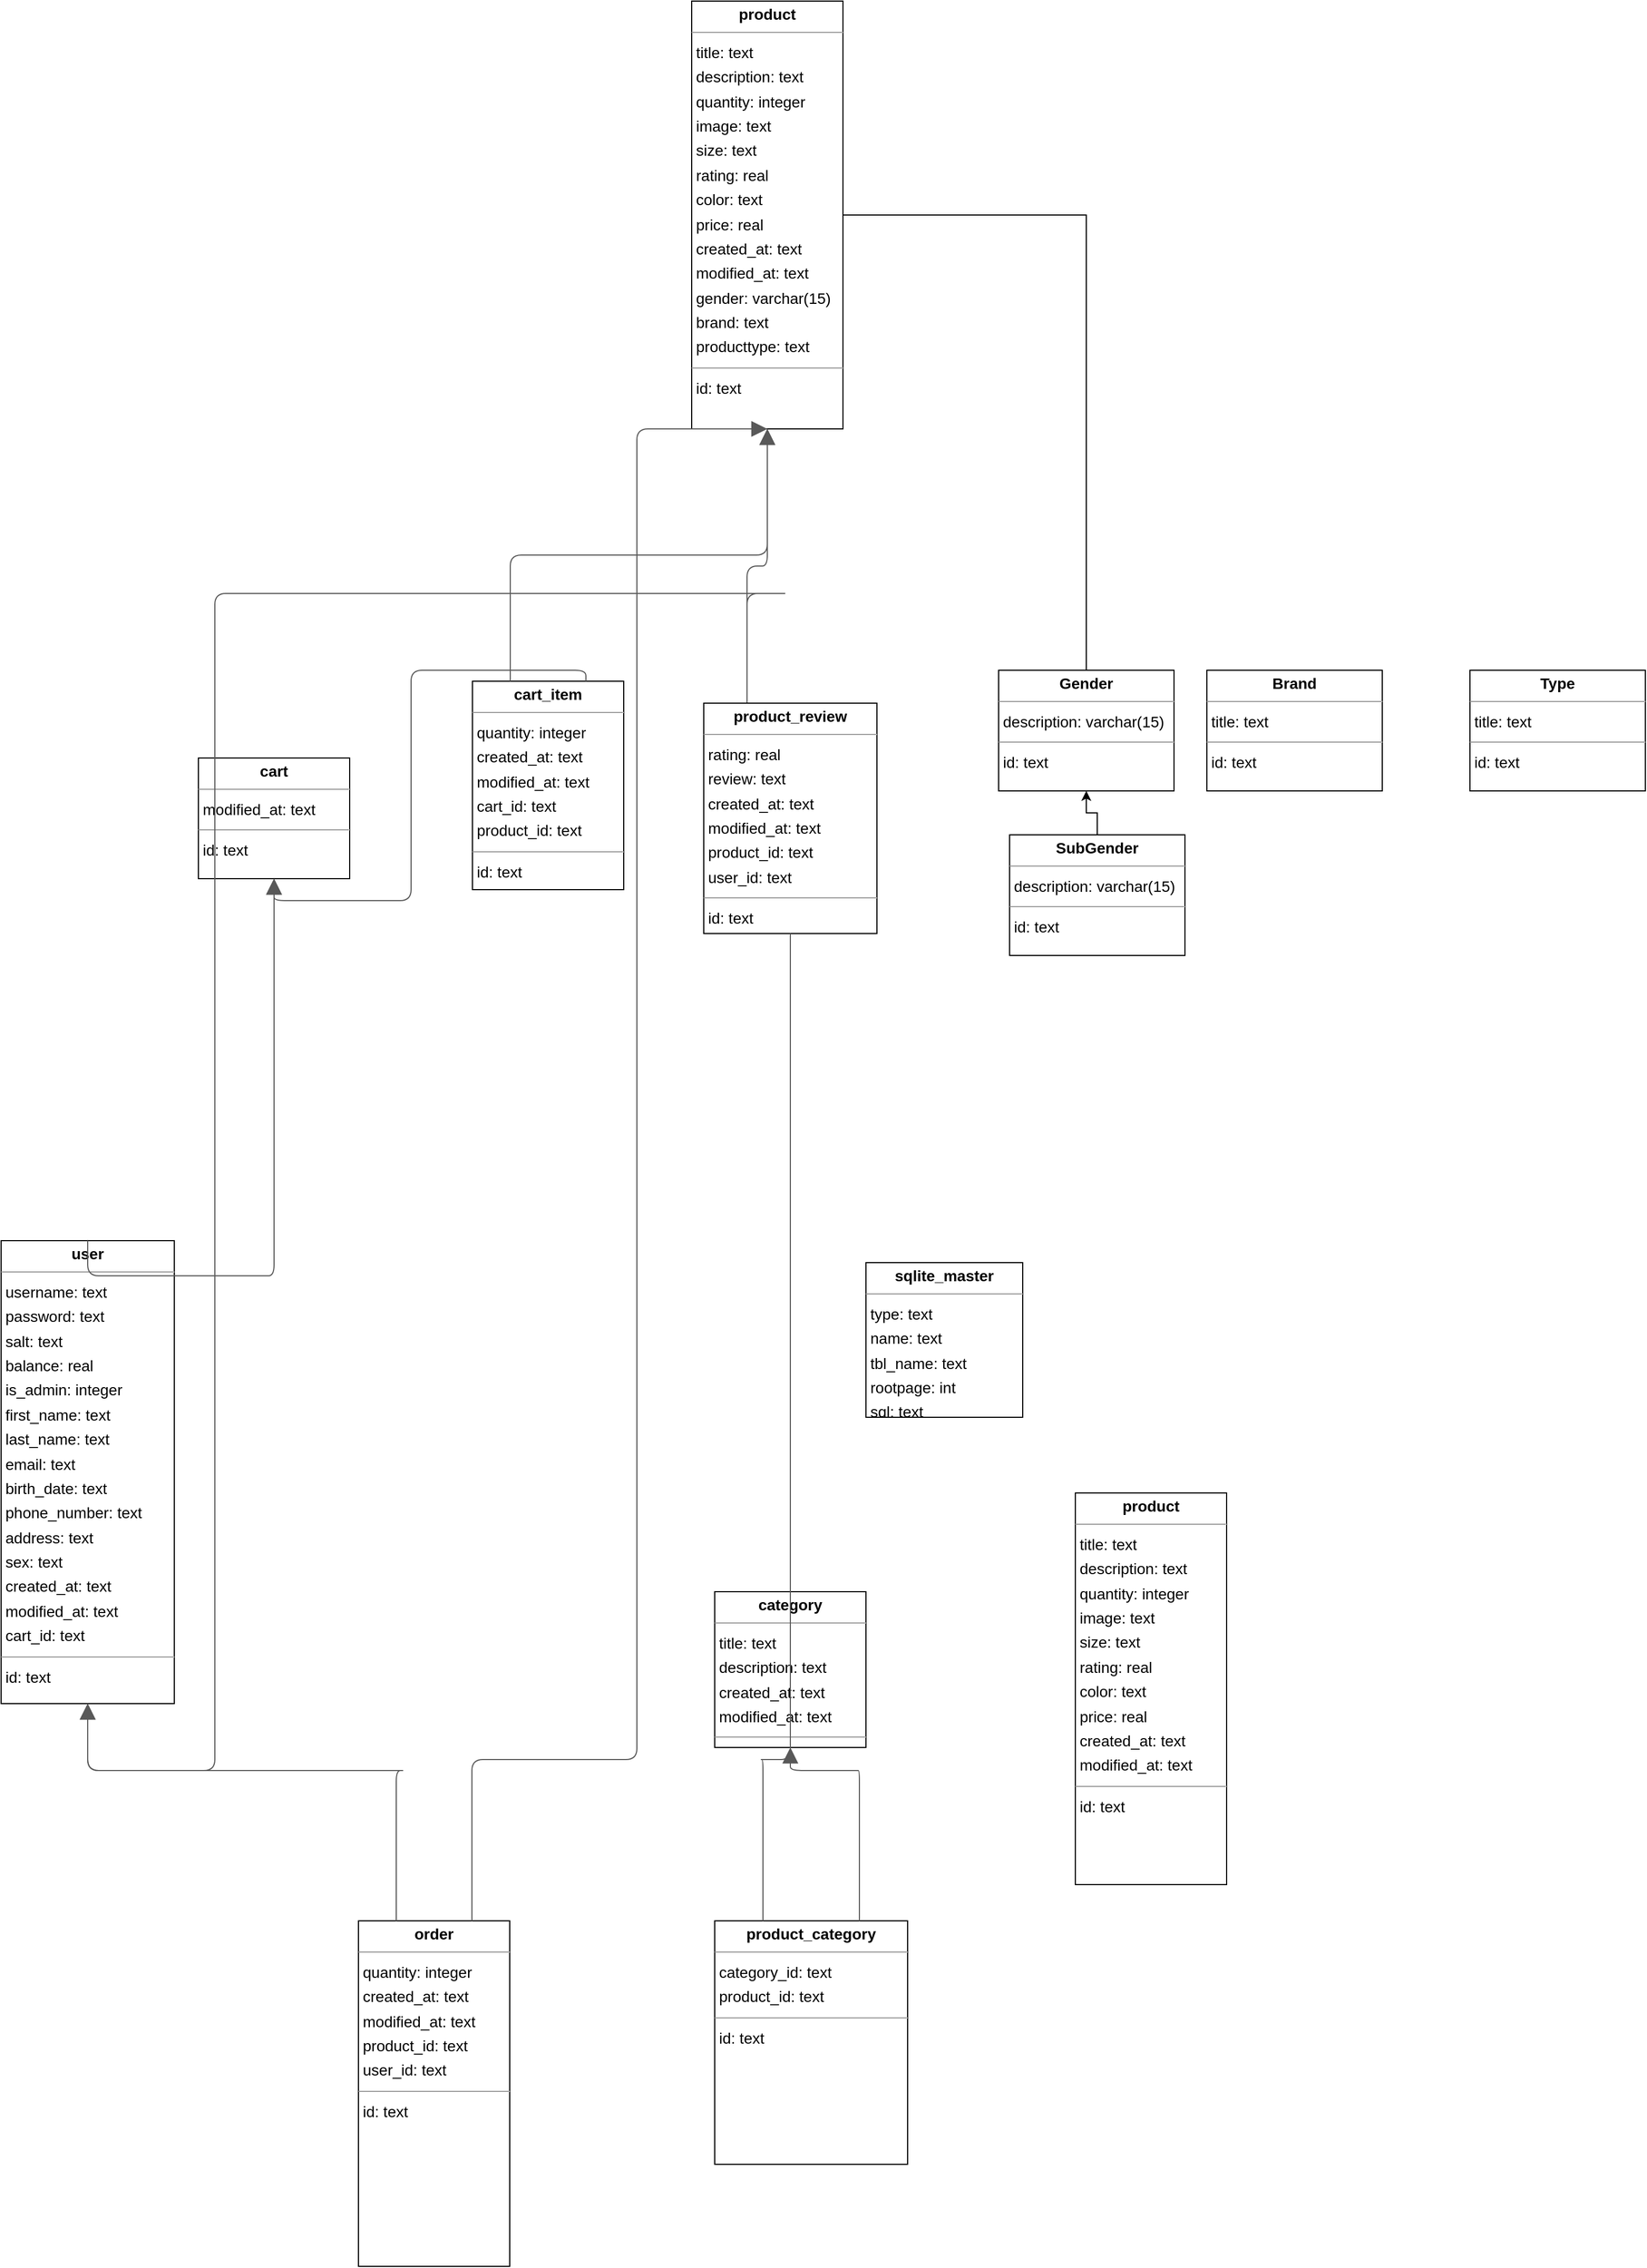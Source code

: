 <mxfile version="20.5.3" type="github">
  <diagram id="9WWCypjV2FhlL7u4elJq" name="Page-1">
    <mxGraphModel dx="1276" dy="1777" grid="1" gridSize="10" guides="1" tooltips="1" connect="1" arrows="1" fold="1" page="1" pageScale="1" pageWidth="850" pageHeight="1100" math="0" shadow="0">
      <root>
        <mxCell id="0" />
        <mxCell id="1" parent="0" />
        <mxCell id="XBTKMfRpFKu9C5E3vzUd-3" value="&lt;p style=&quot;margin:0px;margin-top:4px;text-align:center;&quot;&gt;&lt;b&gt;cart&lt;/b&gt;&lt;/p&gt;&lt;hr size=&quot;1&quot;/&gt;&lt;p style=&quot;margin:0 0 0 4px;line-height:1.6;&quot;&gt; modified_at: text&lt;/p&gt;&lt;hr size=&quot;1&quot;/&gt;&lt;p style=&quot;margin:0 0 0 4px;line-height:1.6;&quot;&gt; id: text&lt;/p&gt;" style="verticalAlign=top;align=left;overflow=fill;fontSize=14;fontFamily=Helvetica;html=1;rounded=0;shadow=0;comic=0;labelBackgroundColor=none;strokeWidth=1;" parent="1" vertex="1">
          <mxGeometry x="400" y="-200" width="138" height="110" as="geometry" />
        </mxCell>
        <mxCell id="XBTKMfRpFKu9C5E3vzUd-4" value="&lt;p style=&quot;margin:0px;margin-top:4px;text-align:center;&quot;&gt;&lt;b&gt;cart_item&lt;/b&gt;&lt;/p&gt;&lt;hr size=&quot;1&quot;/&gt;&lt;p style=&quot;margin:0 0 0 4px;line-height:1.6;&quot;&gt; quantity: integer&lt;br/&gt; created_at: text&lt;br/&gt; modified_at: text&lt;br/&gt; cart_id: text&lt;br/&gt; product_id: text&lt;/p&gt;&lt;hr size=&quot;1&quot;/&gt;&lt;p style=&quot;margin:0 0 0 4px;line-height:1.6;&quot;&gt; id: text&lt;/p&gt;" style="verticalAlign=top;align=left;overflow=fill;fontSize=14;fontFamily=Helvetica;html=1;rounded=0;shadow=0;comic=0;labelBackgroundColor=none;strokeWidth=1;" parent="1" vertex="1">
          <mxGeometry x="650" y="-270" width="138" height="190" as="geometry" />
        </mxCell>
        <mxCell id="XBTKMfRpFKu9C5E3vzUd-5" value="&lt;p style=&quot;margin:0px;margin-top:4px;text-align:center;&quot;&gt;&lt;b&gt;category&lt;/b&gt;&lt;/p&gt;&lt;hr size=&quot;1&quot;/&gt;&lt;p style=&quot;margin:0 0 0 4px;line-height:1.6;&quot;&gt; title: text&lt;br/&gt; description: text&lt;br/&gt; created_at: text&lt;br/&gt; modified_at: text&lt;/p&gt;&lt;hr size=&quot;1&quot;/&gt;&lt;p style=&quot;margin:0 0 0 4px;line-height:1.6;&quot;&gt; id: text&lt;/p&gt;" style="verticalAlign=top;align=left;overflow=fill;fontSize=14;fontFamily=Helvetica;html=1;rounded=0;shadow=0;comic=0;labelBackgroundColor=none;strokeWidth=1;" parent="1" vertex="1">
          <mxGeometry x="871" y="560" width="138" height="142" as="geometry" />
        </mxCell>
        <mxCell id="XBTKMfRpFKu9C5E3vzUd-6" value="&lt;p style=&quot;margin:0px;margin-top:4px;text-align:center;&quot;&gt;&lt;b&gt;order&lt;/b&gt;&lt;/p&gt;&lt;hr size=&quot;1&quot;/&gt;&lt;p style=&quot;margin:0 0 0 4px;line-height:1.6;&quot;&gt; quantity: integer&lt;br/&gt; created_at: text&lt;br/&gt; modified_at: text&lt;br/&gt; product_id: text&lt;br/&gt; user_id: text&lt;/p&gt;&lt;hr size=&quot;1&quot;/&gt;&lt;p style=&quot;margin:0 0 0 4px;line-height:1.6;&quot;&gt; id: text&lt;/p&gt;" style="verticalAlign=top;align=left;overflow=fill;fontSize=14;fontFamily=Helvetica;html=1;rounded=0;shadow=0;comic=0;labelBackgroundColor=none;strokeWidth=1;" parent="1" vertex="1">
          <mxGeometry x="546" y="860" width="138" height="315" as="geometry" />
        </mxCell>
        <mxCell id="qhNkvky0XH1M-er579gL-8" style="edgeStyle=orthogonalEdgeStyle;rounded=0;orthogonalLoop=1;jettySize=auto;html=1;entryX=0.5;entryY=0.091;entryDx=0;entryDy=0;entryPerimeter=0;" edge="1" parent="1" source="XBTKMfRpFKu9C5E3vzUd-7" target="qhNkvky0XH1M-er579gL-2">
          <mxGeometry relative="1" as="geometry" />
        </mxCell>
        <mxCell id="XBTKMfRpFKu9C5E3vzUd-7" value="&lt;p style=&quot;margin:0px;margin-top:4px;text-align:center;&quot;&gt;&lt;b&gt;product&lt;/b&gt;&lt;/p&gt;&lt;hr size=&quot;1&quot;&gt;&lt;p style=&quot;margin:0 0 0 4px;line-height:1.6;&quot;&gt; title: text&lt;br&gt; description: text&lt;br&gt; quantity: integer&lt;br&gt; image: text&lt;br&gt; size: text&lt;br&gt; rating: real&lt;br&gt; color: text&lt;br&gt; price: real&lt;br&gt; created_at: text&lt;br&gt; modified_at: text&lt;br&gt;gender: varchar(15)&lt;br&gt;brand: text&lt;/p&gt;&lt;p style=&quot;margin:0 0 0 4px;line-height:1.6;&quot;&gt;producttype: text&lt;br&gt;&lt;/p&gt;&lt;hr size=&quot;1&quot;&gt;&lt;p style=&quot;margin:0 0 0 4px;line-height:1.6;&quot;&gt; id: text&lt;/p&gt;" style="verticalAlign=top;align=left;overflow=fill;fontSize=14;fontFamily=Helvetica;html=1;rounded=0;shadow=0;comic=0;labelBackgroundColor=none;strokeWidth=1;" parent="1" vertex="1">
          <mxGeometry x="850" y="-890" width="138" height="390" as="geometry" />
        </mxCell>
        <mxCell id="XBTKMfRpFKu9C5E3vzUd-8" value="&lt;p style=&quot;margin:0px;margin-top:4px;text-align:center;&quot;&gt;&lt;b&gt;product_category&lt;/b&gt;&lt;/p&gt;&lt;hr size=&quot;1&quot;/&gt;&lt;p style=&quot;margin:0 0 0 4px;line-height:1.6;&quot;&gt; category_id: text&lt;br/&gt; product_id: text&lt;/p&gt;&lt;hr size=&quot;1&quot;/&gt;&lt;p style=&quot;margin:0 0 0 4px;line-height:1.6;&quot;&gt; id: text&lt;/p&gt;" style="verticalAlign=top;align=left;overflow=fill;fontSize=14;fontFamily=Helvetica;html=1;rounded=0;shadow=0;comic=0;labelBackgroundColor=none;strokeWidth=1;" parent="1" vertex="1">
          <mxGeometry x="871" y="860" width="176" height="222" as="geometry" />
        </mxCell>
        <mxCell id="XBTKMfRpFKu9C5E3vzUd-10" value="&lt;p style=&quot;margin:0px;margin-top:4px;text-align:center;&quot;&gt;&lt;b&gt;sqlite_master&lt;/b&gt;&lt;/p&gt;&lt;hr size=&quot;1&quot;/&gt;&lt;p style=&quot;margin:0 0 0 4px;line-height:1.6;&quot;&gt; type: text&lt;br/&gt; name: text&lt;br/&gt; tbl_name: text&lt;br/&gt; rootpage: int&lt;br/&gt; sql: text&lt;/p&gt;" style="verticalAlign=top;align=left;overflow=fill;fontSize=14;fontFamily=Helvetica;html=1;rounded=0;shadow=0;comic=0;labelBackgroundColor=none;strokeWidth=1;" parent="1" vertex="1">
          <mxGeometry x="1009" y="260" width="143" height="141" as="geometry" />
        </mxCell>
        <mxCell id="XBTKMfRpFKu9C5E3vzUd-11" value="&lt;p style=&quot;margin:0px;margin-top:4px;text-align:center;&quot;&gt;&lt;b&gt;user&lt;/b&gt;&lt;/p&gt;&lt;hr size=&quot;1&quot;/&gt;&lt;p style=&quot;margin:0 0 0 4px;line-height:1.6;&quot;&gt; username: text&lt;br/&gt; password: text&lt;br/&gt; salt: text&lt;br/&gt; balance: real&lt;br/&gt; is_admin: integer&lt;br/&gt; first_name: text&lt;br/&gt; last_name: text&lt;br/&gt; email: text&lt;br/&gt; birth_date: text&lt;br/&gt; phone_number: text&lt;br/&gt; address: text&lt;br/&gt; sex: text&lt;br/&gt; created_at: text&lt;br/&gt; modified_at: text&lt;br/&gt; cart_id: text&lt;/p&gt;&lt;hr size=&quot;1&quot;/&gt;&lt;p style=&quot;margin:0 0 0 4px;line-height:1.6;&quot;&gt; id: text&lt;/p&gt;" style="verticalAlign=top;align=left;overflow=fill;fontSize=14;fontFamily=Helvetica;html=1;rounded=0;shadow=0;comic=0;labelBackgroundColor=none;strokeWidth=1;" parent="1" vertex="1">
          <mxGeometry x="220" y="240" width="158" height="422" as="geometry" />
        </mxCell>
        <mxCell id="XBTKMfRpFKu9C5E3vzUd-12" value="" style="html=1;rounded=1;edgeStyle=orthogonalEdgeStyle;dashed=0;startArrow=none;endArrow=block;endSize=12;strokeColor=#595959;exitX=0.750;exitY=0.000;exitDx=0;exitDy=0;entryX=0.500;entryY=1.000;entryDx=0;entryDy=0;" parent="1" source="XBTKMfRpFKu9C5E3vzUd-4" target="XBTKMfRpFKu9C5E3vzUd-3" edge="1">
          <mxGeometry width="50" height="50" relative="1" as="geometry" />
        </mxCell>
        <mxCell id="XBTKMfRpFKu9C5E3vzUd-14" value="" style="html=1;rounded=1;edgeStyle=orthogonalEdgeStyle;dashed=0;startArrow=none;endArrow=block;endSize=12;strokeColor=#595959;exitX=0.250;exitY=0.000;exitDx=0;exitDy=0;entryX=0.500;entryY=1.000;entryDx=0;entryDy=0;" parent="1" source="XBTKMfRpFKu9C5E3vzUd-4" target="XBTKMfRpFKu9C5E3vzUd-7" edge="1">
          <mxGeometry width="50" height="50" relative="1" as="geometry" />
        </mxCell>
        <mxCell id="XBTKMfRpFKu9C5E3vzUd-16" value="" style="html=1;rounded=1;edgeStyle=orthogonalEdgeStyle;dashed=0;startArrow=none;endArrow=block;endSize=12;strokeColor=#595959;exitX=0.750;exitY=0.000;exitDx=0;exitDy=0;entryX=0.500;entryY=1.000;entryDx=0;entryDy=0;" parent="1" source="XBTKMfRpFKu9C5E3vzUd-6" target="XBTKMfRpFKu9C5E3vzUd-7" edge="1">
          <mxGeometry width="50" height="50" relative="1" as="geometry">
            <Array as="points">
              <mxPoint x="650" y="713" />
              <mxPoint x="800" y="713" />
              <mxPoint x="800" y="-500" />
            </Array>
          </mxGeometry>
        </mxCell>
        <mxCell id="XBTKMfRpFKu9C5E3vzUd-18" value="" style="html=1;rounded=1;edgeStyle=orthogonalEdgeStyle;dashed=0;startArrow=none;endArrow=block;endSize=12;strokeColor=#595959;exitX=0.250;exitY=0.000;exitDx=0;exitDy=0;entryX=0.500;entryY=1.000;entryDx=0;entryDy=0;" parent="1" source="XBTKMfRpFKu9C5E3vzUd-6" target="XBTKMfRpFKu9C5E3vzUd-11" edge="1">
          <mxGeometry width="50" height="50" relative="1" as="geometry">
            <Array as="points">
              <mxPoint x="588" y="723" />
              <mxPoint x="449" y="723" />
            </Array>
          </mxGeometry>
        </mxCell>
        <mxCell id="XBTKMfRpFKu9C5E3vzUd-20" value="" style="html=1;rounded=1;edgeStyle=orthogonalEdgeStyle;dashed=0;startArrow=none;endArrow=block;endSize=12;strokeColor=#595959;exitX=0.750;exitY=0.000;exitDx=0;exitDy=0;entryX=0.500;entryY=1.000;entryDx=0;entryDy=0;" parent="1" source="XBTKMfRpFKu9C5E3vzUd-8" target="XBTKMfRpFKu9C5E3vzUd-5" edge="1">
          <mxGeometry width="50" height="50" relative="1" as="geometry">
            <Array as="points">
              <mxPoint x="1001" y="723" />
              <mxPoint x="959" y="723" />
            </Array>
          </mxGeometry>
        </mxCell>
        <mxCell id="XBTKMfRpFKu9C5E3vzUd-21" value="" style="edgeLabel;resizable=0;html=1;align=left;verticalAlign=top;strokeColor=default;" parent="XBTKMfRpFKu9C5E3vzUd-20" vertex="1" connectable="0">
          <mxGeometry x="458" y="384" as="geometry" />
        </mxCell>
        <mxCell id="XBTKMfRpFKu9C5E3vzUd-22" value="" style="html=1;rounded=1;edgeStyle=orthogonalEdgeStyle;dashed=0;startArrow=none;endArrow=block;endSize=12;strokeColor=#595959;exitX=0.250;exitY=0.000;exitDx=0;exitDy=0;entryX=0.500;entryY=1.000;entryDx=0;entryDy=0;" parent="1" source="XBTKMfRpFKu9C5E3vzUd-9" target="XBTKMfRpFKu9C5E3vzUd-7" edge="1">
          <mxGeometry width="50" height="50" relative="1" as="geometry">
            <Array as="points" />
          </mxGeometry>
        </mxCell>
        <mxCell id="XBTKMfRpFKu9C5E3vzUd-23" value="" style="edgeLabel;resizable=0;html=1;align=left;verticalAlign=top;strokeColor=default;" parent="XBTKMfRpFKu9C5E3vzUd-22" vertex="1" connectable="0">
          <mxGeometry x="374" y="361" as="geometry" />
        </mxCell>
        <mxCell id="XBTKMfRpFKu9C5E3vzUd-26" value="" style="html=1;rounded=1;edgeStyle=orthogonalEdgeStyle;dashed=0;startArrow=none;endArrow=block;endSize=12;strokeColor=#595959;exitX=0.250;exitY=0.000;exitDx=0;exitDy=0;entryX=0.500;entryY=1.000;entryDx=0;entryDy=0;" parent="1" source="XBTKMfRpFKu9C5E3vzUd-9" target="XBTKMfRpFKu9C5E3vzUd-11" edge="1">
          <mxGeometry width="50" height="50" relative="1" as="geometry">
            <Array as="points">
              <mxPoint x="940" y="-350" />
              <mxPoint x="415" y="-350" />
              <mxPoint x="415" y="723" />
              <mxPoint x="449" y="723" />
            </Array>
          </mxGeometry>
        </mxCell>
        <mxCell id="XBTKMfRpFKu9C5E3vzUd-28" value="" style="html=1;rounded=1;edgeStyle=orthogonalEdgeStyle;dashed=0;startArrow=none;endArrow=block;endSize=12;strokeColor=#595959;exitX=0.500;exitY=0.000;exitDx=0;exitDy=0;entryX=0.500;entryY=1.000;entryDx=0;entryDy=0;" parent="1" source="XBTKMfRpFKu9C5E3vzUd-11" target="XBTKMfRpFKu9C5E3vzUd-3" edge="1">
          <mxGeometry width="50" height="50" relative="1" as="geometry">
            <Array as="points">
              <mxPoint x="449" y="272" />
              <mxPoint x="615" y="272" />
            </Array>
          </mxGeometry>
        </mxCell>
        <mxCell id="XBTKMfRpFKu9C5E3vzUd-31" value="&lt;p style=&quot;margin:0px;margin-top:4px;text-align:center;&quot;&gt;&lt;b&gt;product&lt;/b&gt;&lt;/p&gt;&lt;hr size=&quot;1&quot;/&gt;&lt;p style=&quot;margin:0 0 0 4px;line-height:1.6;&quot;&gt; title: text&lt;br/&gt; description: text&lt;br/&gt; quantity: integer&lt;br/&gt; image: text&lt;br/&gt; size: text&lt;br/&gt; rating: real&lt;br/&gt; color: text&lt;br/&gt; price: real&lt;br/&gt; created_at: text&lt;br/&gt; modified_at: text&lt;/p&gt;&lt;hr size=&quot;1&quot;/&gt;&lt;p style=&quot;margin:0 0 0 4px;line-height:1.6;&quot;&gt; id: text&lt;/p&gt;" style="verticalAlign=top;align=left;overflow=fill;fontSize=14;fontFamily=Helvetica;html=1;rounded=0;shadow=0;comic=0;labelBackgroundColor=none;strokeWidth=1;" parent="1" vertex="1">
          <mxGeometry x="1200" y="470" width="138" height="357" as="geometry" />
        </mxCell>
        <mxCell id="qhNkvky0XH1M-er579gL-2" value="&lt;p style=&quot;margin:0px;margin-top:4px;text-align:center;&quot;&gt;&lt;b&gt;Gender&lt;/b&gt;&lt;/p&gt;&lt;hr size=&quot;1&quot;&gt;&lt;p style=&quot;margin:0 0 0 4px;line-height:1.6;&quot;&gt;description: varchar(15)&lt;/p&gt;&lt;hr size=&quot;1&quot;&gt;&lt;p style=&quot;margin:0 0 0 4px;line-height:1.6;&quot;&gt; id: text&lt;/p&gt;" style="verticalAlign=top;align=left;overflow=fill;fontSize=14;fontFamily=Helvetica;html=1;rounded=0;shadow=0;comic=0;labelBackgroundColor=none;strokeWidth=1;" vertex="1" parent="1">
          <mxGeometry x="1130" y="-280" width="160" height="110" as="geometry" />
        </mxCell>
        <mxCell id="XBTKMfRpFKu9C5E3vzUd-9" value="&lt;p style=&quot;margin:0px;margin-top:4px;text-align:center;&quot;&gt;&lt;b&gt;product_review&lt;/b&gt;&lt;/p&gt;&lt;hr size=&quot;1&quot;/&gt;&lt;p style=&quot;margin:0 0 0 4px;line-height:1.6;&quot;&gt; rating: real&lt;br/&gt; review: text&lt;br/&gt; created_at: text&lt;br/&gt; modified_at: text&lt;br/&gt; product_id: text&lt;br/&gt; user_id: text&lt;/p&gt;&lt;hr size=&quot;1&quot;/&gt;&lt;p style=&quot;margin:0 0 0 4px;line-height:1.6;&quot;&gt; id: text&lt;/p&gt;" style="verticalAlign=top;align=left;overflow=fill;fontSize=14;fontFamily=Helvetica;html=1;rounded=0;shadow=0;comic=0;labelBackgroundColor=none;strokeWidth=1;" parent="1" vertex="1">
          <mxGeometry x="861" y="-250" width="158" height="210" as="geometry" />
        </mxCell>
        <mxCell id="qhNkvky0XH1M-er579gL-4" value="" style="html=1;rounded=1;edgeStyle=orthogonalEdgeStyle;dashed=0;startArrow=none;endArrow=none;endSize=12;strokeColor=#595959;exitX=0.250;exitY=0.000;exitDx=0;exitDy=0;entryX=0.500;entryY=1.000;entryDx=0;entryDy=0;" edge="1" parent="1" source="XBTKMfRpFKu9C5E3vzUd-8" target="XBTKMfRpFKu9C5E3vzUd-9">
          <mxGeometry width="50" height="50" relative="1" as="geometry">
            <Array as="points">
              <mxPoint x="913" y="713" />
              <mxPoint x="666" y="713" />
            </Array>
            <mxPoint x="915" y="860" as="sourcePoint" />
            <mxPoint x="919" y="-443" as="targetPoint" />
          </mxGeometry>
        </mxCell>
        <mxCell id="qhNkvky0XH1M-er579gL-5" value="" style="edgeLabel;resizable=0;html=1;align=left;verticalAlign=top;strokeColor=default;" vertex="1" connectable="0" parent="qhNkvky0XH1M-er579gL-4">
          <mxGeometry x="374" y="361" as="geometry" />
        </mxCell>
        <mxCell id="qhNkvky0XH1M-er579gL-9" style="edgeStyle=orthogonalEdgeStyle;rounded=0;orthogonalLoop=1;jettySize=auto;html=1;exitX=0.5;exitY=0;exitDx=0;exitDy=0;" edge="1" parent="1" source="qhNkvky0XH1M-er579gL-6" target="qhNkvky0XH1M-er579gL-2">
          <mxGeometry relative="1" as="geometry" />
        </mxCell>
        <mxCell id="qhNkvky0XH1M-er579gL-6" value="&lt;p style=&quot;margin:0px;margin-top:4px;text-align:center;&quot;&gt;&lt;b&gt;SubGender&lt;/b&gt;&lt;/p&gt;&lt;hr size=&quot;1&quot;&gt;&lt;p style=&quot;margin:0 0 0 4px;line-height:1.6;&quot;&gt;description: varchar(15)&lt;/p&gt;&lt;hr size=&quot;1&quot;&gt;&lt;p style=&quot;margin:0 0 0 4px;line-height:1.6;&quot;&gt; id: text&lt;/p&gt;" style="verticalAlign=top;align=left;overflow=fill;fontSize=14;fontFamily=Helvetica;html=1;rounded=0;shadow=0;comic=0;labelBackgroundColor=none;strokeWidth=1;" vertex="1" parent="1">
          <mxGeometry x="1140" y="-130" width="160" height="110" as="geometry" />
        </mxCell>
        <mxCell id="qhNkvky0XH1M-er579gL-11" value="&lt;p style=&quot;margin:0px;margin-top:4px;text-align:center;&quot;&gt;&lt;b&gt;Brand&lt;/b&gt;&lt;/p&gt;&lt;hr size=&quot;1&quot;&gt;&lt;p style=&quot;margin:0 0 0 4px;line-height:1.6;&quot;&gt;title: text&lt;/p&gt;&lt;hr size=&quot;1&quot;&gt;&lt;p style=&quot;margin:0 0 0 4px;line-height:1.6;&quot;&gt; id: text&lt;/p&gt;" style="verticalAlign=top;align=left;overflow=fill;fontSize=14;fontFamily=Helvetica;html=1;rounded=0;shadow=0;comic=0;labelBackgroundColor=none;strokeWidth=1;" vertex="1" parent="1">
          <mxGeometry x="1320" y="-280" width="160" height="110" as="geometry" />
        </mxCell>
        <mxCell id="qhNkvky0XH1M-er579gL-14" value="&lt;p style=&quot;margin:0px;margin-top:4px;text-align:center;&quot;&gt;&lt;b&gt;Type&lt;/b&gt;&lt;/p&gt;&lt;hr size=&quot;1&quot;&gt;&lt;p style=&quot;margin:0 0 0 4px;line-height:1.6;&quot;&gt;title: text&lt;/p&gt;&lt;hr size=&quot;1&quot;&gt;&lt;p style=&quot;margin:0 0 0 4px;line-height:1.6;&quot;&gt; id: text&lt;/p&gt;" style="verticalAlign=top;align=left;overflow=fill;fontSize=14;fontFamily=Helvetica;html=1;rounded=0;shadow=0;comic=0;labelBackgroundColor=none;strokeWidth=1;" vertex="1" parent="1">
          <mxGeometry x="1560" y="-280" width="160" height="110" as="geometry" />
        </mxCell>
      </root>
    </mxGraphModel>
  </diagram>
</mxfile>
